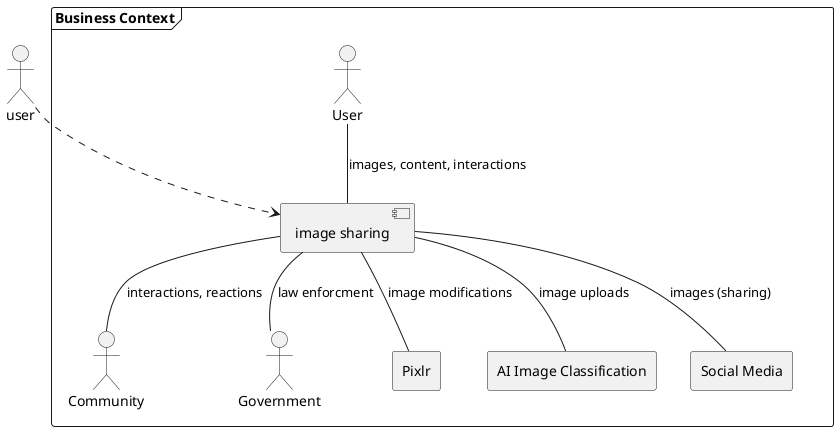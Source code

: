@startuml

frame "Business Context" {

actor User

actor Community

actor Government

component "image sharing" as app

rectangle Pixlr

rectangle "AI Image Classification" as AI

rectangle "Social Media" as sm

User -- app : images, content, interactions

app -- Pixlr : image modifications

app -- AI : image uploads

app -- Government : law enforcment

app -- sm : images (sharing) 

app -- Community : interactions, reactions


}

user ..> app

@enduml